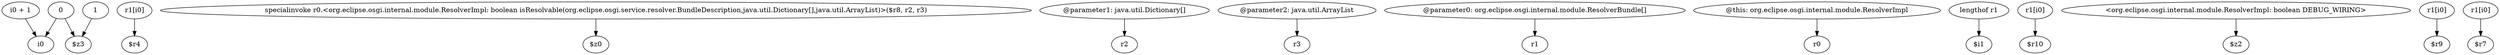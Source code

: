 digraph g {
0[label="0"]
1[label="i0"]
0->1[label=""]
2[label="r1[i0]"]
3[label="$r4"]
2->3[label=""]
4[label="specialinvoke r0.<org.eclipse.osgi.internal.module.ResolverImpl: boolean isResolvable(org.eclipse.osgi.service.resolver.BundleDescription,java.util.Dictionary[],java.util.ArrayList)>($r8, r2, r3)"]
5[label="$z0"]
4->5[label=""]
6[label="@parameter1: java.util.Dictionary[]"]
7[label="r2"]
6->7[label=""]
8[label="@parameter2: java.util.ArrayList"]
9[label="r3"]
8->9[label=""]
10[label="@parameter0: org.eclipse.osgi.internal.module.ResolverBundle[]"]
11[label="r1"]
10->11[label=""]
12[label="@this: org.eclipse.osgi.internal.module.ResolverImpl"]
13[label="r0"]
12->13[label=""]
14[label="lengthof r1"]
15[label="$i1"]
14->15[label=""]
16[label="r1[i0]"]
17[label="$r10"]
16->17[label=""]
18[label="<org.eclipse.osgi.internal.module.ResolverImpl: boolean DEBUG_WIRING>"]
19[label="$z2"]
18->19[label=""]
20[label="r1[i0]"]
21[label="$r9"]
20->21[label=""]
22[label="i0 + 1"]
22->1[label=""]
23[label="1"]
24[label="$z3"]
23->24[label=""]
0->24[label=""]
25[label="r1[i0]"]
26[label="$r7"]
25->26[label=""]
}